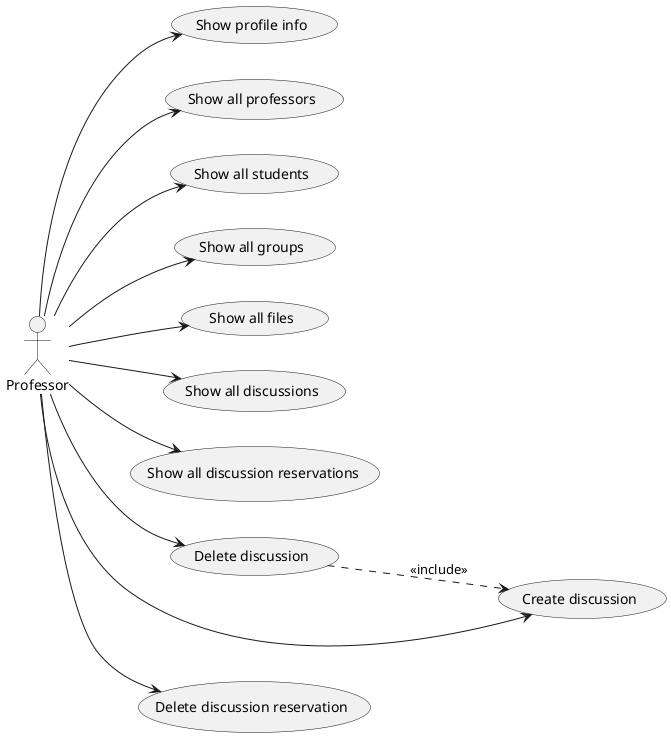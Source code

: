 @startuml
actor "Professor"
left to right direction

Professor --> (Show profile info)
Professor --> (Show all professors)
Professor --> (Show all students)
Professor --> (Show all groups)
Professor --> (Show all files)
Professor --> (Show all discussions)
Professor --> (Show all discussion reservations)
Professor --> (Delete discussion)
Professor --> (Create discussion)
Professor --> (Delete discussion reservation)

(Delete discussion) ..> (Create discussion) : <<include>>

@enduml